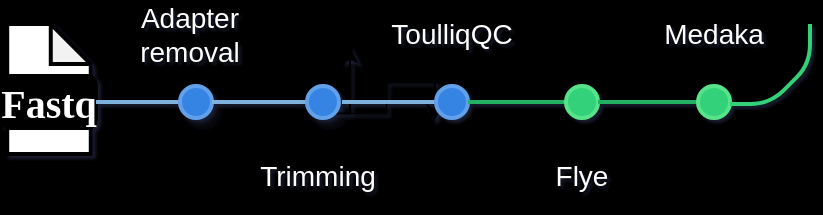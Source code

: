 <mxfile version="24.7.1" type="github">
  <diagram name="Page-1" id="H4P7NE6pzufIGQPCW-qz">
    <mxGraphModel dx="1284" dy="615" grid="0" gridSize="10" guides="1" tooltips="1" connect="1" arrows="1" fold="1" page="1" pageScale="1" pageWidth="827" pageHeight="1169" background="#000000" math="0" shadow="1">
      <root>
        <mxCell id="0" />
        <mxCell id="1" parent="0" />
        <mxCell id="f0s2tuys1uaE-3mfgcDq-59" value="" style="group" parent="1" vertex="1" connectable="0">
          <mxGeometry x="40" y="678" width="47" height="65" as="geometry" />
        </mxCell>
        <mxCell id="f0s2tuys1uaE-3mfgcDq-60" value="" style="shape=note;whiteSpace=wrap;html=1;backgroundOutline=1;darkOpacity=0.05;rounded=1;size=20;strokeWidth=2;" parent="f0s2tuys1uaE-3mfgcDq-59" vertex="1">
          <mxGeometry x="2.611" width="41.778" height="65" as="geometry" />
        </mxCell>
        <mxCell id="f0s2tuys1uaE-3mfgcDq-61" value="&lt;font data-font-src=&quot;https://fonts.googleapis.com/css?family=Maven+Pro&quot; face=&quot;Maven Pro&quot; color=&quot;#ffffff&quot;&gt;&lt;b&gt;&lt;font style=&quot;font-size: 20px;&quot;&gt;Fastq&lt;/font&gt;&lt;/b&gt;&lt;/font&gt;" style="rounded=1;whiteSpace=wrap;html=1;strokeWidth=2;fillColor=#000000;" parent="f0s2tuys1uaE-3mfgcDq-59" vertex="1">
          <mxGeometry y="26" width="47" height="26" as="geometry" />
        </mxCell>
        <mxCell id="f0s2tuys1uaE-3mfgcDq-62" value="" style="endArrow=none;html=1;rounded=1;strokeWidth=2;strokeColor=#7EB2DD;entryX=1;entryY=0.5;entryDx=0;entryDy=0;" parent="1" source="f0s2tuys1uaE-3mfgcDq-63" target="f0s2tuys1uaE-3mfgcDq-61" edge="1">
          <mxGeometry width="50" height="50" relative="1" as="geometry">
            <mxPoint x="132" y="717" as="sourcePoint" />
            <mxPoint x="350" y="310" as="targetPoint" />
          </mxGeometry>
        </mxCell>
        <mxCell id="f0s2tuys1uaE-3mfgcDq-64" value="" style="endArrow=none;html=1;rounded=1;strokeWidth=2;strokeColor=#7EB2DD;entryX=1;entryY=0.5;entryDx=0;entryDy=0;" parent="1" target="f0s2tuys1uaE-3mfgcDq-63" edge="1">
          <mxGeometry width="50" height="50" relative="1" as="geometry">
            <mxPoint x="132" y="717" as="sourcePoint" />
            <mxPoint x="87" y="717" as="targetPoint" />
          </mxGeometry>
        </mxCell>
        <mxCell id="f0s2tuys1uaE-3mfgcDq-63" value="" style="ellipse;whiteSpace=wrap;html=1;aspect=fixed;rounded=1;rotation=90;strokeWidth=2;fillColor=#3584e4;strokeColor=#62A0EA;shadow=1;" parent="1" vertex="1">
          <mxGeometry x="129" y="709" width="16" height="16" as="geometry" />
        </mxCell>
        <mxCell id="f0s2tuys1uaE-3mfgcDq-66" value="&lt;font style=&quot;font-size: 14px;&quot; color=&quot;#ffffff&quot;&gt;Adapter removal&lt;/font&gt;" style="text;strokeColor=none;align=center;fillColor=none;html=1;verticalAlign=middle;whiteSpace=wrap;rounded=0;" parent="1" vertex="1">
          <mxGeometry x="103.5" y="668" width="60" height="30" as="geometry" />
        </mxCell>
        <mxCell id="f0s2tuys1uaE-3mfgcDq-67" value="" style="endArrow=none;html=1;rounded=1;strokeWidth=2;strokeColor=#7EB2DD;exitX=0.5;exitY=0;exitDx=0;exitDy=0;" parent="1" source="f0s2tuys1uaE-3mfgcDq-68" edge="1">
          <mxGeometry width="50" height="50" relative="1" as="geometry">
            <mxPoint x="160" y="721" as="sourcePoint" />
            <mxPoint x="198" y="717" as="targetPoint" />
            <Array as="points" />
          </mxGeometry>
        </mxCell>
        <mxCell id="f0s2tuys1uaE-3mfgcDq-69" value="" style="endArrow=none;html=1;rounded=1;strokeWidth=2;strokeColor=#7EB2DD;exitX=0.5;exitY=0;exitDx=0;exitDy=0;" parent="1" source="f0s2tuys1uaE-3mfgcDq-63" target="f0s2tuys1uaE-3mfgcDq-68" edge="1">
          <mxGeometry width="50" height="50" relative="1" as="geometry">
            <mxPoint x="141" y="717" as="sourcePoint" />
            <mxPoint x="198" y="717" as="targetPoint" />
            <Array as="points" />
          </mxGeometry>
        </mxCell>
        <mxCell id="f0s2tuys1uaE-3mfgcDq-70" style="edgeStyle=orthogonalEdgeStyle;rounded=0;orthogonalLoop=1;jettySize=auto;html=1;exitX=0;exitY=1;exitDx=0;exitDy=0;" parent="1" source="f0s2tuys1uaE-3mfgcDq-68" edge="1">
          <mxGeometry relative="1" as="geometry">
            <mxPoint x="256" y="727" as="targetPoint" />
          </mxGeometry>
        </mxCell>
        <mxCell id="f0s2tuys1uaE-3mfgcDq-71" style="edgeStyle=orthogonalEdgeStyle;rounded=0;orthogonalLoop=1;jettySize=auto;html=1;exitX=0;exitY=1;exitDx=0;exitDy=0;" parent="1" source="f0s2tuys1uaE-3mfgcDq-68" edge="1">
          <mxGeometry relative="1" as="geometry">
            <mxPoint x="214" y="689" as="targetPoint" />
          </mxGeometry>
        </mxCell>
        <mxCell id="f0s2tuys1uaE-3mfgcDq-68" value="" style="ellipse;whiteSpace=wrap;html=1;aspect=fixed;rounded=1;rotation=0;strokeWidth=2;fillColor=#3584e4;shadow=1;strokeColor=#62A0EA;gradientColor=none;gradientDirection=north;" parent="1" vertex="1">
          <mxGeometry x="192.5" y="709" width="16" height="16" as="geometry" />
        </mxCell>
        <mxCell id="f0s2tuys1uaE-3mfgcDq-74" value="&lt;font style=&quot;font-size: 14px;&quot; color=&quot;#ffffff&quot;&gt;Trimming&lt;/font&gt;" style="text;strokeColor=none;align=center;fillColor=none;html=1;verticalAlign=middle;whiteSpace=wrap;rounded=0;" parent="1" vertex="1">
          <mxGeometry x="168" y="739" width="60" height="30" as="geometry" />
        </mxCell>
        <mxCell id="f0s2tuys1uaE-3mfgcDq-75" value="" style="endArrow=none;html=1;rounded=1;strokeWidth=2;strokeColor=#7EB2DD;" parent="1" source="f0s2tuys1uaE-3mfgcDq-77" edge="1">
          <mxGeometry width="50" height="50" relative="1" as="geometry">
            <mxPoint x="210" y="717" as="sourcePoint" />
            <mxPoint x="269" y="717" as="targetPoint" />
          </mxGeometry>
        </mxCell>
        <mxCell id="f0s2tuys1uaE-3mfgcDq-78" value="" style="endArrow=none;html=1;rounded=1;strokeWidth=2;strokeColor=#7EB2DD;" parent="1" target="f0s2tuys1uaE-3mfgcDq-77" edge="1">
          <mxGeometry width="50" height="50" relative="1" as="geometry">
            <mxPoint x="210" y="717" as="sourcePoint" />
            <mxPoint x="269" y="717" as="targetPoint" />
          </mxGeometry>
        </mxCell>
        <mxCell id="f0s2tuys1uaE-3mfgcDq-77" value="" style="ellipse;whiteSpace=wrap;html=1;aspect=fixed;rounded=1;rotation=0;strokeWidth=2;fillColor=#3584e4;strokeColor=#62a0ea;" parent="1" vertex="1">
          <mxGeometry x="257" y="709" width="16" height="16" as="geometry" />
        </mxCell>
        <mxCell id="f0s2tuys1uaE-3mfgcDq-79" value="&lt;font style=&quot;font-size: 14px;&quot; color=&quot;#ffffff&quot;&gt;ToulliqQC&lt;/font&gt;" style="text;strokeColor=none;align=center;fillColor=none;html=1;verticalAlign=middle;whiteSpace=wrap;rounded=0;" parent="1" vertex="1">
          <mxGeometry x="235" y="668" width="60" height="30" as="geometry" />
        </mxCell>
        <mxCell id="f0s2tuys1uaE-3mfgcDq-80" value="" style="endArrow=none;html=1;rounded=1;strokeWidth=2;strokeColor=#24B064;exitX=1;exitY=0.5;exitDx=0;exitDy=0;entryX=0;entryY=0.5;entryDx=0;entryDy=0;" parent="1" source="f0s2tuys1uaE-3mfgcDq-77" target="f0s2tuys1uaE-3mfgcDq-83" edge="1">
          <mxGeometry width="50" height="50" relative="1" as="geometry">
            <mxPoint x="392" y="534" as="sourcePoint" />
            <mxPoint x="319" y="717" as="targetPoint" />
          </mxGeometry>
        </mxCell>
        <mxCell id="f0s2tuys1uaE-3mfgcDq-83" value="" style="ellipse;whiteSpace=wrap;html=1;aspect=fixed;rounded=1;rotation=0;strokeWidth=2;fillColor=#33d17a;strokeColor=#57e389;" parent="1" vertex="1">
          <mxGeometry x="322" y="709" width="16" height="16" as="geometry" />
        </mxCell>
        <mxCell id="f0s2tuys1uaE-3mfgcDq-84" value="&lt;font style=&quot;font-size: 14px;&quot; color=&quot;#ffffff&quot;&gt;Flye&lt;/font&gt;" style="text;strokeColor=none;align=center;fillColor=none;html=1;verticalAlign=middle;whiteSpace=wrap;rounded=0;" parent="1" vertex="1">
          <mxGeometry x="300" y="739" width="60" height="30" as="geometry" />
        </mxCell>
        <mxCell id="f0s2tuys1uaE-3mfgcDq-85" value="" style="endArrow=none;html=1;rounded=1;strokeWidth=2;strokeColor=#24B064;exitX=1;exitY=0.5;exitDx=0;exitDy=0;entryX=0;entryY=0.5;entryDx=0;entryDy=0;" parent="1" source="f0s2tuys1uaE-3mfgcDq-83" target="f0s2tuys1uaE-3mfgcDq-86" edge="1">
          <mxGeometry width="50" height="50" relative="1" as="geometry">
            <mxPoint x="392" y="654" as="sourcePoint" />
            <mxPoint x="376" y="717" as="targetPoint" />
          </mxGeometry>
        </mxCell>
        <mxCell id="f0s2tuys1uaE-3mfgcDq-86" value="" style="ellipse;whiteSpace=wrap;html=1;aspect=fixed;rounded=1;rotation=0;strokeWidth=2;fillColor=#33d17a;strokeColor=#57e389;" parent="1" vertex="1">
          <mxGeometry x="388" y="709" width="16" height="16" as="geometry" />
        </mxCell>
        <mxCell id="f0s2tuys1uaE-3mfgcDq-87" value="&lt;font style=&quot;font-size: 14px;&quot; color=&quot;#ffffff&quot;&gt;Medaka&lt;/font&gt;" style="text;strokeColor=none;align=center;fillColor=none;html=1;verticalAlign=middle;whiteSpace=wrap;rounded=0;" parent="1" vertex="1">
          <mxGeometry x="366" y="668" width="60" height="30" as="geometry" />
        </mxCell>
        <mxCell id="f0s2tuys1uaE-3mfgcDq-95" value="" style="endArrow=none;html=1;rounded=1;strokeWidth=2;strokeColor=#33d17a;" parent="1" edge="1">
          <mxGeometry width="50" height="50" relative="1" as="geometry">
            <mxPoint x="404" y="718" as="sourcePoint" />
            <mxPoint x="444" y="678" as="targetPoint" />
            <Array as="points">
              <mxPoint x="424" y="718" />
              <mxPoint x="444" y="698" />
            </Array>
          </mxGeometry>
        </mxCell>
      </root>
    </mxGraphModel>
  </diagram>
</mxfile>
